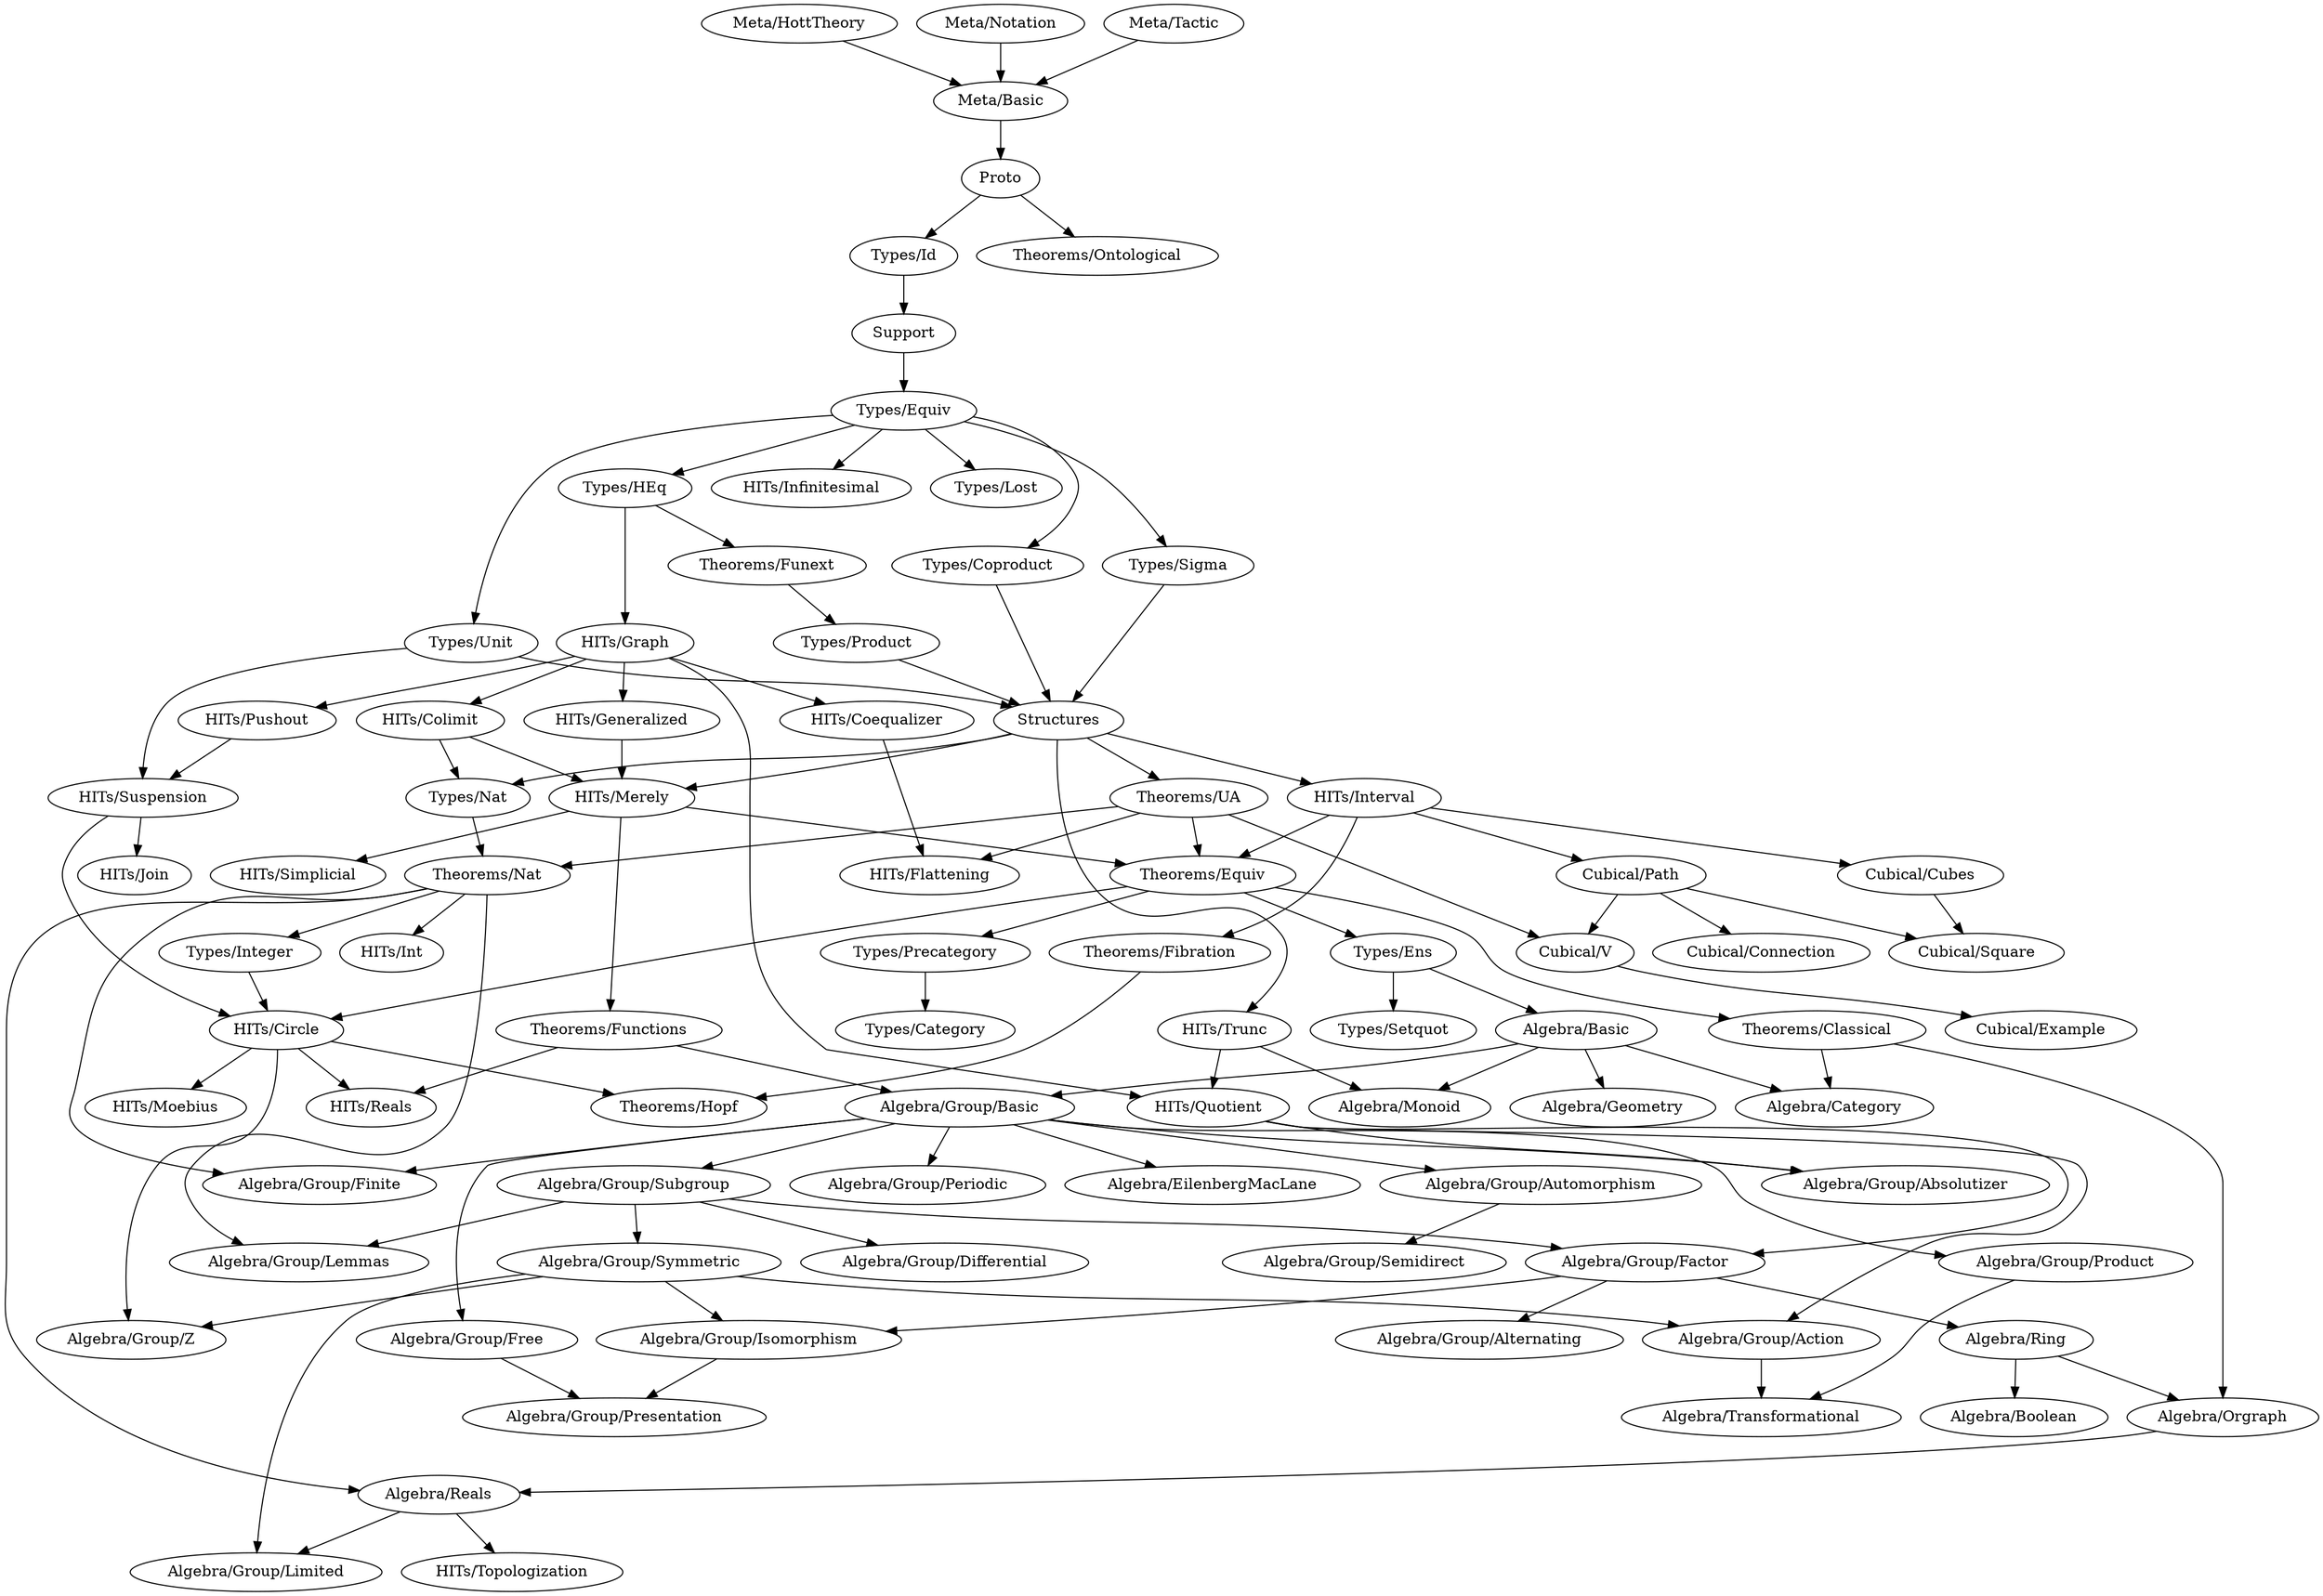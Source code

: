 digraph dependency_map {
  Proto -> { "Types/Id", "Theorems/Ontological"}
  Support -> "Types/Equiv"
  Structures -> {
    "HITs/Interval",
    "HITs/Merely",
    "HITs/Trunc",
    "Types/Nat",
    "Theorems/UA"
  }

  subgraph Algebra {
    "Algebra/Basic" -> {
      "Algebra/Category",
      "Algebra/Monoid",
      "Algebra/Geometry",
      "Algebra/Group/Basic"
    }
    "Algebra/Boolean"
    "Algebra/Category"
    "Algebra/EilenbergMacLane"
    "Algebra/Geometry"
    "Algebra/Monoid"
    "Algebra/Orgraph" -> { "Algebra/Reals" }
    "Algebra/Reals" -> { "Algebra/Group/Limited", "HITs/Topologization" }
    "Algebra/Ring" -> { "Algebra/Boolean", "Algebra/Orgraph" }
    "Algebra/Transformational"
  }

  subgraph "Algebra/Group" {
    "Algebra/Group/Absolutizer"
    "Algebra/Group/Action" -> "Algebra/Transformational"
    "Algebra/Group/Alternating"
    "Algebra/Group/Automorphism" -> "Algebra/Group/Semidirect"
    "Algebra/Group/Basic" -> {
      "Algebra/EilenbergMacLane",
      "Algebra/Group/Finite",
      "Algebra/Group/Absolutizer",
      "Algebra/Group/Automorphism",
      "Algebra/Group/Free",
      "Algebra/Group/Periodic",
      "Algebra/Group/Product",
      "Algebra/Group/Subgroup"
    }
    "Algebra/Group/Differential"
    "Algebra/Group/Factor" -> {
      "Algebra/Ring",
      "Algebra/Group/Alternating",
      "Algebra/Group/Isomorphism"
    }
    "Algebra/Group/Finite"
    "Algebra/Group/Free" -> "Algebra/Group/Presentation"
    "Algebra/Group/Isomorphism" -> "Algebra/Group/Presentation"
    "Algebra/Group/Lemmas"
    "Algebra/Group/Limited"
    "Algebra/Group/Periodic"
    "Algebra/Group/Presentation"
    "Algebra/Group/Product" -> { "Algebra/Transformational" }
    "Algebra/Group/Semidirect"
    "Algebra/Group/Subgroup" -> {
      "Algebra/Group/Differential",
      "Algebra/Group/Factor",
      "Algebra/Group/Lemmas",
      "Algebra/Group/Symmetric"
    }
    "Algebra/Group/Symmetric" -> {
      "Algebra/Group/Limited",
      "Algebra/Group/Z",
      "Algebra/Group/Action",
      "Algebra/Group/Isomorphism"
    }
    "Algebra/Group/Z"
  }

  subgraph Types {
    "Types/Category"
    "Types/Coproduct" -> { Structures }
    "Types/Id" -> { Support }
    "Types/Ens" -> { "Algebra/Basic", "Types/Setquot" }
    "Types/Equiv" -> {
      "Types/HEq",
      "HITs/Infinitesimal",
      "Types/Coproduct",
      "Types/Lost",
      "Types/Unit",
      "Types/Sigma"
    }
    "Types/HEq" -> {
      "HITs/Graph", "Theorems/Funext"
    }
    "Types/Integer" -> "HITs/Circle"
    "Types/Lost"
    "Types/Nat" -> { "Theorems/Nat" }
    "Types/Precategory" -> { "Types/Category" }
    "Types/Product" -> { Structures }
    "Types/Setquot"
    "Types/Sigma" -> { Structures }
    "Types/Unit" -> { Structures, "HITs/Suspension" }
  }

  subgraph HITs {
    "HITs/Circle" -> {
      "Algebra/Group/Z",
      "Theorems/Hopf",
      "HITs/Moebius",
      "HITs/Reals"
    }
    "HITs/Coequalizer" -> { "HITs/Flattening" }
    "HITs/Colimit" -> { "HITs/Merely", "Types/Nat" }
    "HITs/Flattening"
    "HITs/Generalized" -> "HITs/Merely"
    "HITs/Graph" -> {
      "HITs/Coequalizer",
      "HITs/Colimit",
      "HITs/Generalized",
      "HITs/Pushout",
      "HITs/Quotient"
    }
    "HITs/Infinitesimal"
    "HITs/Interval" -> {
      "Cubical/Cubes",
      "Cubical/Path",
      "Theorems/Equiv",
      "Theorems/Fibration"
    }
    "HITs/Join"
    "HITs/Merely" -> {
      "Theorems/Equiv",
      "HITs/Simplicial",
      "Theorems/Functions"
    }
    "HITs/Moebius"
    "HITs/Pushout" -> {
      "HITs/Suspension"
    }
    "HITs/Quotient" -> {
      "Algebra/Group/Absolutizer",
      "Algebra/Group/Action",
      "Algebra/Group/Factor"
    }
    "HITs/Reals"
    "HITs/Simplicial"
    "HITs/Suspension" -> { "HITs/Circle", "HITs/Join" }
    "HITs/Topologization"
    "HITs/Trunc" -> { "Algebra/Monoid", "HITs/Quotient" }
  }

  subgraph Cubical {
    "Cubical/Connection"
    "Cubical/Cubes" -> "Cubical/Square"
    "Cubical/Example"
    "Cubical/Path" -> {
      "Cubical/Square",
      "Cubical/V",
      "Cubical/Connection"
    }
    "Cubical/Square"
    "Cubical/V" -> { "Cubical/Example" }
  }

  subgraph Meta {
    "Meta/Basic" -> Proto
    "Meta/HottTheory" -> "Meta/Basic"
    "Meta/Notation" -> "Meta/Basic"
    "Meta/Tactic" -> "Meta/Basic"
  }

  subgraph Theorems {
    "Theorems/Classical" -> { "Algebra/Category", "Algebra/Orgraph" }
    "Theorems/Fibration" -> { "Theorems/Hopf" }
    "Theorems/Functions" -> { "HITs/Reals", "Algebra/Group/Basic" }
    "Theorems/Funext" -> { "Types/Product" }
    "Theorems/Hopf"
    "Theorems/Ontological"
    "Theorems/Nat" -> {
      "Algebra/Group/Finite",
      "Algebra/Reals",
      "HITs/Int",
      "Types/Integer",
      "Algebra/Group/Lemmas"
    }
    "Theorems/Equiv" -> {
      "HITs/Circle",
      "Types/Ens",
      "Types/Precategory",
      "Theorems/Classical"
    }
    "Theorems/UA" -> {
      "HITs/Flattening",
      "Theorems/Nat",
      "Theorems/Equiv",
      "Cubical/V"
    }
  }
}